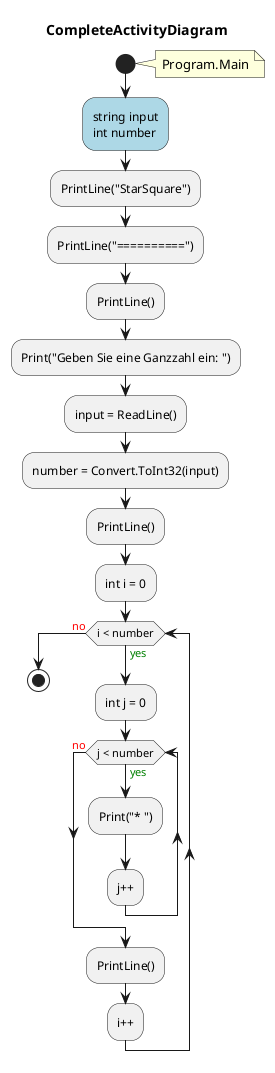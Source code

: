 @startuml CompleteActivityDiagram
title CompleteActivityDiagram
start
note right:  Program.Main
#LightBlue:string input
int number;
:PrintLine("StarSquare");
:PrintLine("==========");
:PrintLine();
:Print("Geben Sie eine Ganzzahl ein: ");
:input = ReadLine();
:number = Convert.ToInt32(input);
:PrintLine();
:int i = 0;
while (i < number) is (<color:green>yes)
    :int j = 0;
    while (j < number) is (<color:green>yes)
        :Print("* ");
    :j++;
    endwhile (<color:red>no)
    :PrintLine();
:i++;
endwhile (<color:red>no)
stop
@enduml
